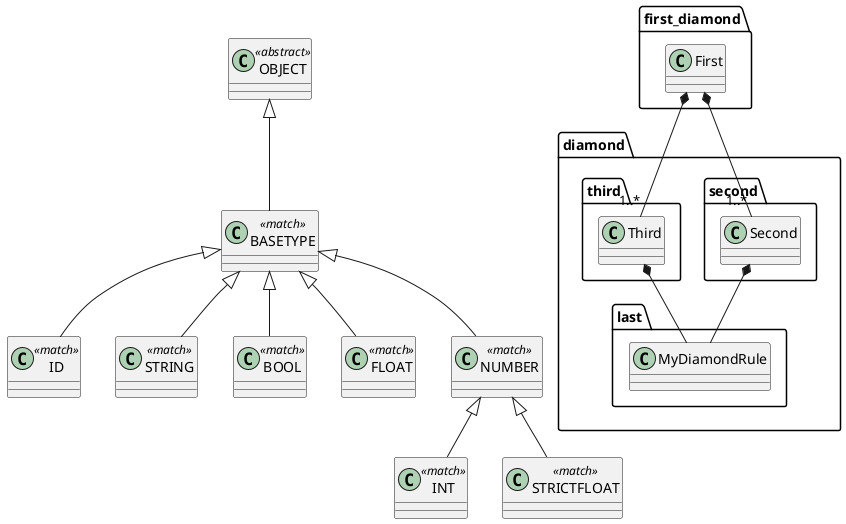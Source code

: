 @startuml
            set namespaceSeparator .
        first_diamond.First *-- "1..*" diamond.second.Second
first_diamond.First *-- "1..*" diamond.third.Third
class first_diamond.First  {
}


class ID <<match>> {
}


class STRING <<match>> {
}


class BOOL <<match>> {
}


class INT <<match>> {
}


class FLOAT <<match>> {
}


class STRICTFLOAT <<match>> {
}


class NUMBER <<match>> {
}

NUMBER <|-- STRICTFLOAT
NUMBER <|-- INT

class BASETYPE <<match>> {
}

BASETYPE <|-- NUMBER
BASETYPE <|-- FLOAT
BASETYPE <|-- BOOL
BASETYPE <|-- ID
BASETYPE <|-- STRING

class OBJECT <<abstract>> {
}

OBJECT <|-- BASETYPE

diamond.second.Second *-- diamond.last.MyDiamondRule
class diamond.second.Second  {
}


diamond.third.Third *-- diamond.last.MyDiamondRule
class diamond.third.Third  {
}


@enduml
